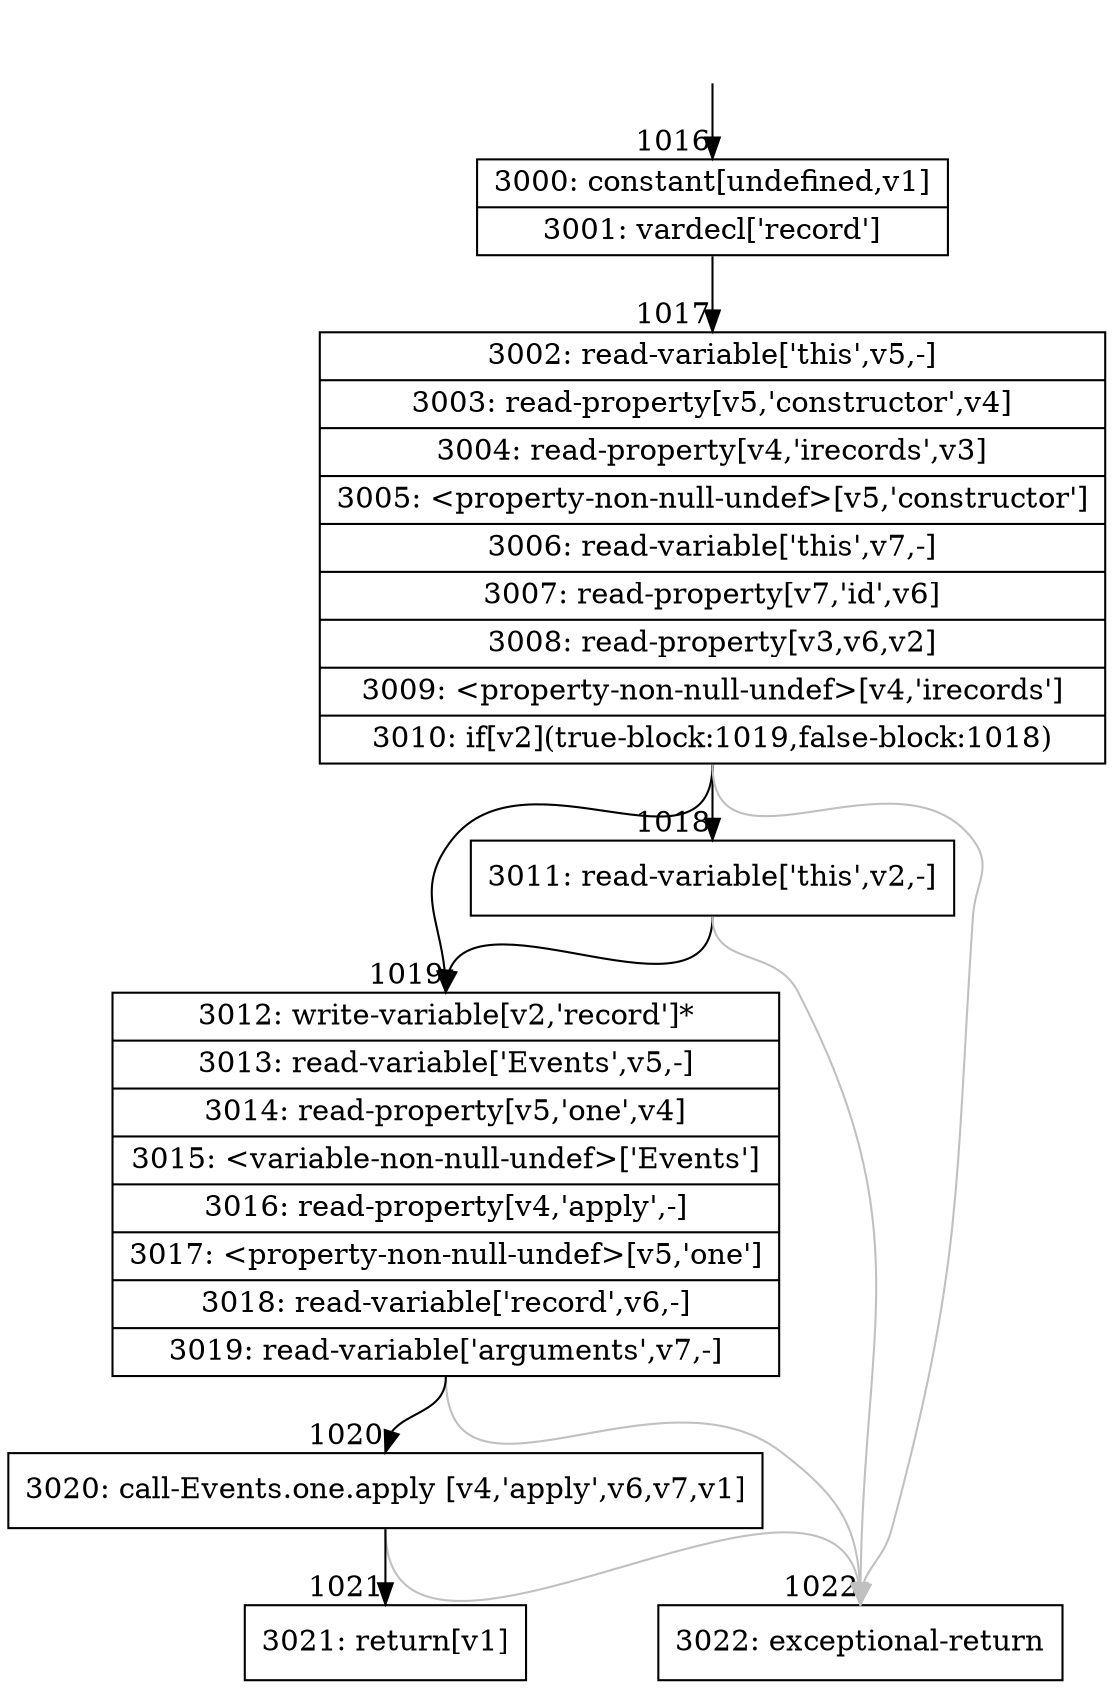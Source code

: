 digraph {
rankdir="TD"
BB_entry86[shape=none,label=""];
BB_entry86 -> BB1016 [tailport=s, headport=n, headlabel="    1016"]
BB1016 [shape=record label="{3000: constant[undefined,v1]|3001: vardecl['record']}" ] 
BB1016 -> BB1017 [tailport=s, headport=n, headlabel="      1017"]
BB1017 [shape=record label="{3002: read-variable['this',v5,-]|3003: read-property[v5,'constructor',v4]|3004: read-property[v4,'irecords',v3]|3005: \<property-non-null-undef\>[v5,'constructor']|3006: read-variable['this',v7,-]|3007: read-property[v7,'id',v6]|3008: read-property[v3,v6,v2]|3009: \<property-non-null-undef\>[v4,'irecords']|3010: if[v2](true-block:1019,false-block:1018)}" ] 
BB1017 -> BB1019 [tailport=s, headport=n, headlabel="      1019"]
BB1017 -> BB1018 [tailport=s, headport=n, headlabel="      1018"]
BB1017 -> BB1022 [tailport=s, headport=n, color=gray, headlabel="      1022"]
BB1018 [shape=record label="{3011: read-variable['this',v2,-]}" ] 
BB1018 -> BB1019 [tailport=s, headport=n]
BB1018 -> BB1022 [tailport=s, headport=n, color=gray]
BB1019 [shape=record label="{3012: write-variable[v2,'record']*|3013: read-variable['Events',v5,-]|3014: read-property[v5,'one',v4]|3015: \<variable-non-null-undef\>['Events']|3016: read-property[v4,'apply',-]|3017: \<property-non-null-undef\>[v5,'one']|3018: read-variable['record',v6,-]|3019: read-variable['arguments',v7,-]}" ] 
BB1019 -> BB1020 [tailport=s, headport=n, headlabel="      1020"]
BB1019 -> BB1022 [tailport=s, headport=n, color=gray]
BB1020 [shape=record label="{3020: call-Events.one.apply [v4,'apply',v6,v7,v1]}" ] 
BB1020 -> BB1021 [tailport=s, headport=n, headlabel="      1021"]
BB1020 -> BB1022 [tailport=s, headport=n, color=gray]
BB1021 [shape=record label="{3021: return[v1]}" ] 
BB1022 [shape=record label="{3022: exceptional-return}" ] 
//#$~ 851
}
